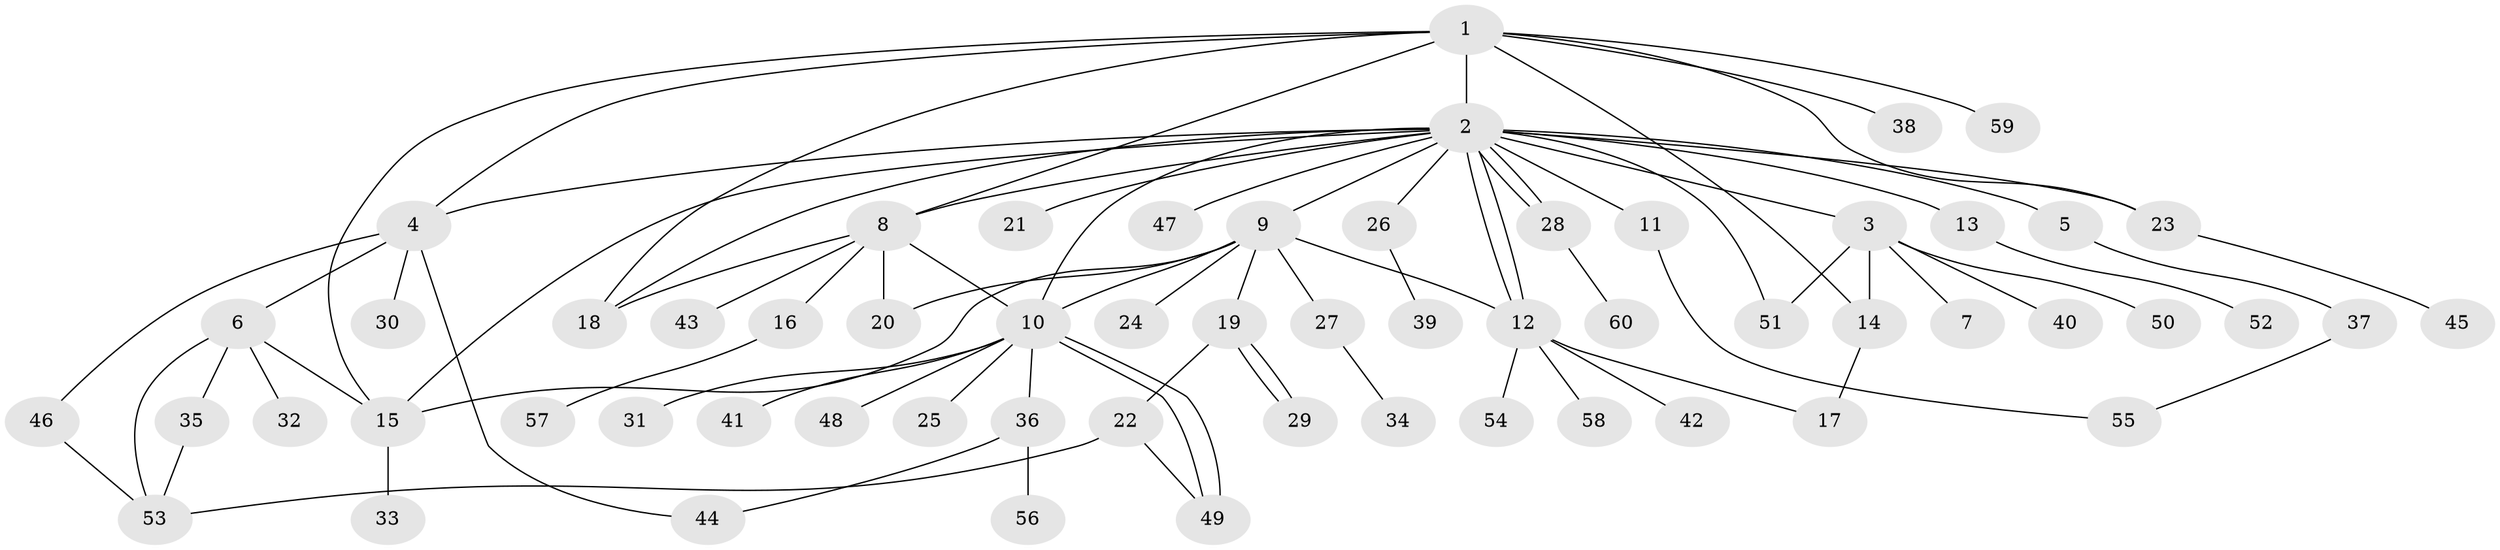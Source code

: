 // Generated by graph-tools (version 1.1) at 2025/01/03/09/25 03:01:48]
// undirected, 60 vertices, 84 edges
graph export_dot {
graph [start="1"]
  node [color=gray90,style=filled];
  1;
  2;
  3;
  4;
  5;
  6;
  7;
  8;
  9;
  10;
  11;
  12;
  13;
  14;
  15;
  16;
  17;
  18;
  19;
  20;
  21;
  22;
  23;
  24;
  25;
  26;
  27;
  28;
  29;
  30;
  31;
  32;
  33;
  34;
  35;
  36;
  37;
  38;
  39;
  40;
  41;
  42;
  43;
  44;
  45;
  46;
  47;
  48;
  49;
  50;
  51;
  52;
  53;
  54;
  55;
  56;
  57;
  58;
  59;
  60;
  1 -- 2;
  1 -- 4;
  1 -- 8;
  1 -- 14;
  1 -- 15;
  1 -- 18;
  1 -- 23;
  1 -- 38;
  1 -- 59;
  2 -- 3;
  2 -- 4;
  2 -- 5;
  2 -- 8;
  2 -- 9;
  2 -- 10;
  2 -- 11;
  2 -- 12;
  2 -- 12;
  2 -- 13;
  2 -- 15;
  2 -- 18;
  2 -- 21;
  2 -- 23;
  2 -- 26;
  2 -- 28;
  2 -- 28;
  2 -- 47;
  2 -- 51;
  3 -- 7;
  3 -- 14;
  3 -- 40;
  3 -- 50;
  3 -- 51;
  4 -- 6;
  4 -- 30;
  4 -- 44;
  4 -- 46;
  5 -- 37;
  6 -- 15;
  6 -- 32;
  6 -- 35;
  6 -- 53;
  8 -- 10;
  8 -- 16;
  8 -- 18;
  8 -- 20;
  8 -- 43;
  9 -- 10;
  9 -- 12;
  9 -- 15;
  9 -- 19;
  9 -- 20;
  9 -- 24;
  9 -- 27;
  10 -- 25;
  10 -- 31;
  10 -- 36;
  10 -- 41;
  10 -- 48;
  10 -- 49;
  10 -- 49;
  11 -- 55;
  12 -- 17;
  12 -- 42;
  12 -- 54;
  12 -- 58;
  13 -- 52;
  14 -- 17;
  15 -- 33;
  16 -- 57;
  19 -- 22;
  19 -- 29;
  19 -- 29;
  22 -- 49;
  22 -- 53;
  23 -- 45;
  26 -- 39;
  27 -- 34;
  28 -- 60;
  35 -- 53;
  36 -- 44;
  36 -- 56;
  37 -- 55;
  46 -- 53;
}

